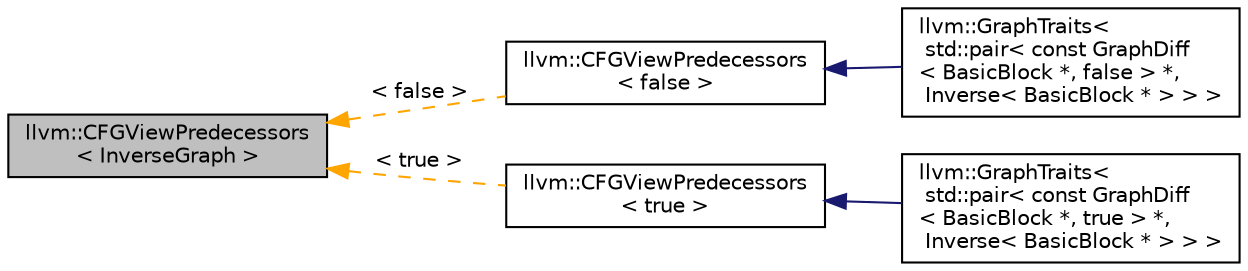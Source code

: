 digraph "llvm::CFGViewPredecessors&lt; InverseGraph &gt;"
{
 // LATEX_PDF_SIZE
  bgcolor="transparent";
  edge [fontname="Helvetica",fontsize="10",labelfontname="Helvetica",labelfontsize="10"];
  node [fontname="Helvetica",fontsize="10",shape="box"];
  rankdir="LR";
  Node1 [label="llvm::CFGViewPredecessors\l\< InverseGraph \>",height=0.2,width=0.4,color="black", fillcolor="grey75", style="filled", fontcolor="black",tooltip=" "];
  Node1 -> Node2 [dir="back",color="orange",fontsize="10",style="dashed",label=" \< false \>" ,fontname="Helvetica"];
  Node2 [label="llvm::CFGViewPredecessors\l\< false \>",height=0.2,width=0.4,color="black",URL="$structllvm_1_1CFGViewPredecessors.html",tooltip=" "];
  Node2 -> Node3 [dir="back",color="midnightblue",fontsize="10",style="solid",fontname="Helvetica"];
  Node3 [label="llvm::GraphTraits\<\l std::pair\< const GraphDiff\l\< BasicBlock *, false \> *,\l Inverse\< BasicBlock * \> \> \>",height=0.2,width=0.4,color="black",URL="$structllvm_1_1GraphTraits_3_01std_1_1pair_3_01const_01GraphDiff_3_01BasicBlock_01_5_00_01false_0e71361a9a54515306544b7edd3bd3834.html",tooltip=" "];
  Node1 -> Node4 [dir="back",color="orange",fontsize="10",style="dashed",label=" \< true \>" ,fontname="Helvetica"];
  Node4 [label="llvm::CFGViewPredecessors\l\< true \>",height=0.2,width=0.4,color="black",URL="$structllvm_1_1CFGViewPredecessors.html",tooltip=" "];
  Node4 -> Node5 [dir="back",color="midnightblue",fontsize="10",style="solid",fontname="Helvetica"];
  Node5 [label="llvm::GraphTraits\<\l std::pair\< const GraphDiff\l\< BasicBlock *, true \> *,\l Inverse\< BasicBlock * \> \> \>",height=0.2,width=0.4,color="black",URL="$structllvm_1_1GraphTraits_3_01std_1_1pair_3_01const_01GraphDiff_3_01BasicBlock_01_5_00_01true_01de5fe15cdaf739722801f176093c99df.html",tooltip=" "];
}
